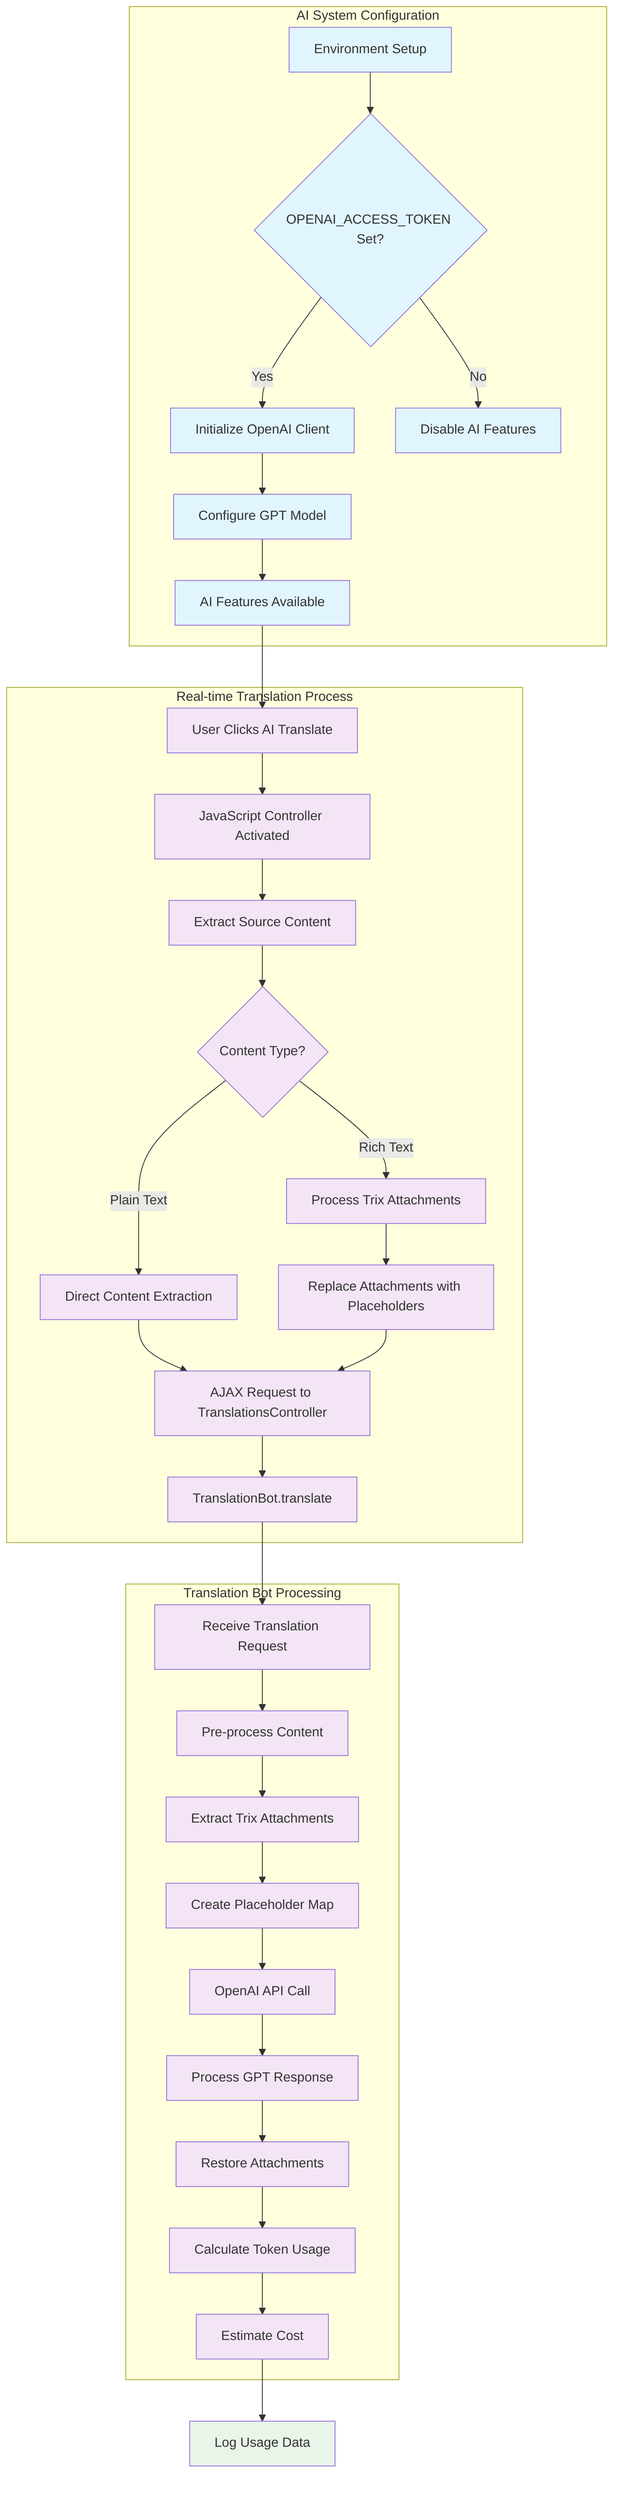 graph TB
    %% AI System Configuration
    subgraph CONFIG["AI System Configuration"]
        A[Environment Setup] --> B{OPENAI_ACCESS_TOKEN Set?}
        B -->|Yes| C[Initialize OpenAI Client]
        B -->|No| D[Disable AI Features]
        C --> E[Configure GPT Model]
        E --> F[AI Features Available]
    end

    %% Real-time Translation Flow
    subgraph RT["Real-time Translation Process"]
        G[User Clicks AI Translate] --> H[JavaScript Controller Activated]
        H --> I[Extract Source Content]
        I --> J{Content Type?}
        J -->|Rich Text| K[Process Trix Attachments]
        J -->|Plain Text| L[Direct Content Extraction]
        K --> M[Replace Attachments with Placeholders]
        L --> N[AJAX Request to TranslationsController]
        M --> N
        N --> O[TranslationBot.translate]
    end

    %% Translation Bot Processing
    subgraph TB["Translation Bot Processing"]
        P[Receive Translation Request] --> Q[Pre-process Content]
        Q --> R[Extract Trix Attachments]
        R --> S[Create Placeholder Map]
        S --> T[OpenAI API Call]
        T --> U[Process GPT Response]
        U --> V[Restore Attachments]
        V --> W[Calculate Token Usage]
        W --> X[Estimate Cost]
    end

    %% Connect main flows
    F --> G
    O --> P
    X --> Y[Log Usage Data]

    %% Styling
    classDef configClass fill:#e1f5fe
    classDef processClass fill:#f3e5f5  
    classDef dataClass fill:#e8f5e8
    
    class A,B,C,D,E,F configClass
    class G,H,I,J,K,L,M,N,O,P,Q,R,S,T,U,V,W,X processClass
    class Y dataClass